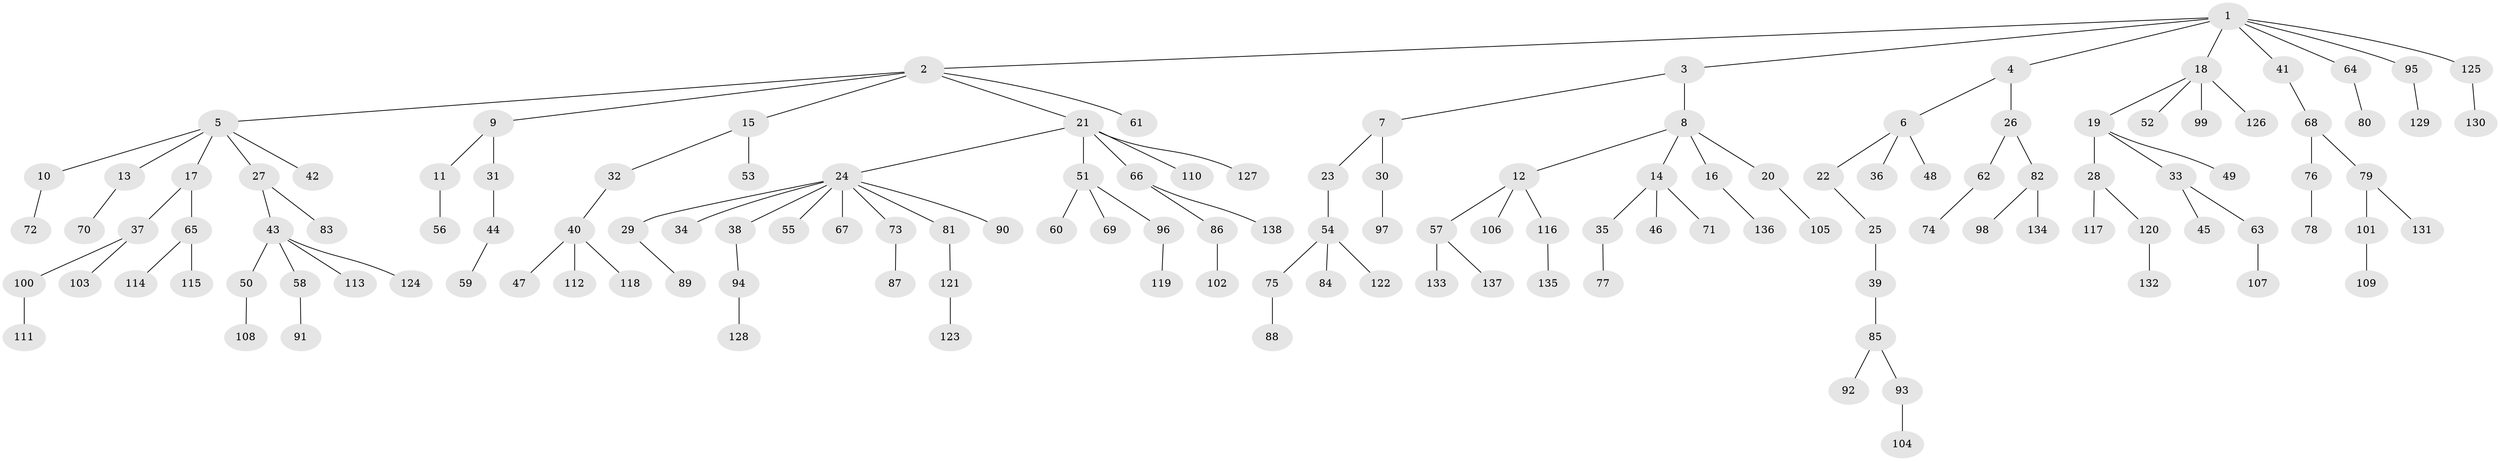 // coarse degree distribution, {3: 0.14285714285714285, 2: 0.19642857142857142, 1: 0.5535714285714286, 5: 0.017857142857142856, 4: 0.03571428571428571, 6: 0.017857142857142856, 7: 0.03571428571428571}
// Generated by graph-tools (version 1.1) at 2025/37/03/04/25 23:37:30]
// undirected, 138 vertices, 137 edges
graph export_dot {
  node [color=gray90,style=filled];
  1;
  2;
  3;
  4;
  5;
  6;
  7;
  8;
  9;
  10;
  11;
  12;
  13;
  14;
  15;
  16;
  17;
  18;
  19;
  20;
  21;
  22;
  23;
  24;
  25;
  26;
  27;
  28;
  29;
  30;
  31;
  32;
  33;
  34;
  35;
  36;
  37;
  38;
  39;
  40;
  41;
  42;
  43;
  44;
  45;
  46;
  47;
  48;
  49;
  50;
  51;
  52;
  53;
  54;
  55;
  56;
  57;
  58;
  59;
  60;
  61;
  62;
  63;
  64;
  65;
  66;
  67;
  68;
  69;
  70;
  71;
  72;
  73;
  74;
  75;
  76;
  77;
  78;
  79;
  80;
  81;
  82;
  83;
  84;
  85;
  86;
  87;
  88;
  89;
  90;
  91;
  92;
  93;
  94;
  95;
  96;
  97;
  98;
  99;
  100;
  101;
  102;
  103;
  104;
  105;
  106;
  107;
  108;
  109;
  110;
  111;
  112;
  113;
  114;
  115;
  116;
  117;
  118;
  119;
  120;
  121;
  122;
  123;
  124;
  125;
  126;
  127;
  128;
  129;
  130;
  131;
  132;
  133;
  134;
  135;
  136;
  137;
  138;
  1 -- 2;
  1 -- 3;
  1 -- 4;
  1 -- 18;
  1 -- 41;
  1 -- 64;
  1 -- 95;
  1 -- 125;
  2 -- 5;
  2 -- 9;
  2 -- 15;
  2 -- 21;
  2 -- 61;
  3 -- 7;
  3 -- 8;
  4 -- 6;
  4 -- 26;
  5 -- 10;
  5 -- 13;
  5 -- 17;
  5 -- 27;
  5 -- 42;
  6 -- 22;
  6 -- 36;
  6 -- 48;
  7 -- 23;
  7 -- 30;
  8 -- 12;
  8 -- 14;
  8 -- 16;
  8 -- 20;
  9 -- 11;
  9 -- 31;
  10 -- 72;
  11 -- 56;
  12 -- 57;
  12 -- 106;
  12 -- 116;
  13 -- 70;
  14 -- 35;
  14 -- 46;
  14 -- 71;
  15 -- 32;
  15 -- 53;
  16 -- 136;
  17 -- 37;
  17 -- 65;
  18 -- 19;
  18 -- 52;
  18 -- 99;
  18 -- 126;
  19 -- 28;
  19 -- 33;
  19 -- 49;
  20 -- 105;
  21 -- 24;
  21 -- 51;
  21 -- 66;
  21 -- 110;
  21 -- 127;
  22 -- 25;
  23 -- 54;
  24 -- 29;
  24 -- 34;
  24 -- 38;
  24 -- 55;
  24 -- 67;
  24 -- 73;
  24 -- 81;
  24 -- 90;
  25 -- 39;
  26 -- 62;
  26 -- 82;
  27 -- 43;
  27 -- 83;
  28 -- 117;
  28 -- 120;
  29 -- 89;
  30 -- 97;
  31 -- 44;
  32 -- 40;
  33 -- 45;
  33 -- 63;
  35 -- 77;
  37 -- 100;
  37 -- 103;
  38 -- 94;
  39 -- 85;
  40 -- 47;
  40 -- 112;
  40 -- 118;
  41 -- 68;
  43 -- 50;
  43 -- 58;
  43 -- 113;
  43 -- 124;
  44 -- 59;
  50 -- 108;
  51 -- 60;
  51 -- 69;
  51 -- 96;
  54 -- 75;
  54 -- 84;
  54 -- 122;
  57 -- 133;
  57 -- 137;
  58 -- 91;
  62 -- 74;
  63 -- 107;
  64 -- 80;
  65 -- 114;
  65 -- 115;
  66 -- 86;
  66 -- 138;
  68 -- 76;
  68 -- 79;
  73 -- 87;
  75 -- 88;
  76 -- 78;
  79 -- 101;
  79 -- 131;
  81 -- 121;
  82 -- 98;
  82 -- 134;
  85 -- 92;
  85 -- 93;
  86 -- 102;
  93 -- 104;
  94 -- 128;
  95 -- 129;
  96 -- 119;
  100 -- 111;
  101 -- 109;
  116 -- 135;
  120 -- 132;
  121 -- 123;
  125 -- 130;
}
